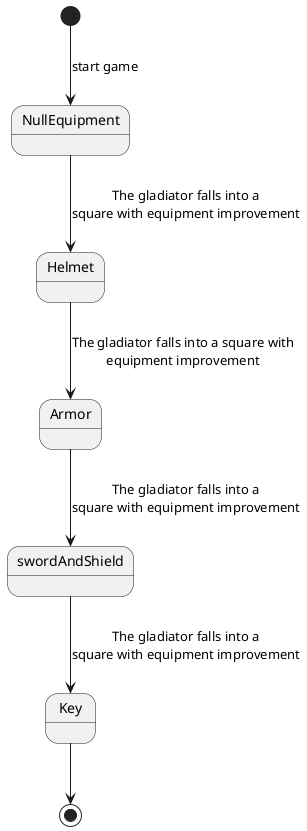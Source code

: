 @startuml

[*] --> NullEquipment: start game

NullEquipment --> Helmet : The gladiator falls into a\nsquare with equipment improvement

Helmet --> Armor: The gladiator falls into a square with\nequipment improvement

Armor --> swordAndShield: The gladiator falls into a\nsquare with equipment improvement

swordAndShield --> Key: The gladiator falls into a\nsquare with equipment improvement

Key --> [*]
@enduml